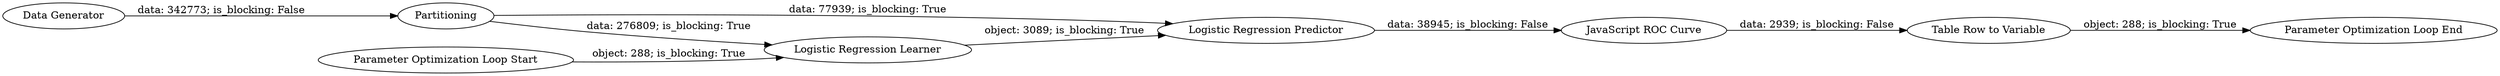 digraph {
	"-6381799148492342474_327" [label="Logistic Regression Learner"]
	"-6381799148492342474_324" [label="Parameter Optimization Loop Start"]
	"-6381799148492342474_337" [label="Table Row to Variable"]
	"-6381799148492342474_335" [label="JavaScript ROC Curve"]
	"-6381799148492342474_330" [label=Partitioning]
	"-6381799148492342474_334" [label="Logistic Regression Predictor"]
	"-6381799148492342474_332" [label="Data Generator"]
	"-6381799148492342474_325" [label="Parameter Optimization Loop End"]
	"-6381799148492342474_335" -> "-6381799148492342474_337" [label="data: 2939; is_blocking: False"]
	"-6381799148492342474_327" -> "-6381799148492342474_334" [label="object: 3089; is_blocking: True"]
	"-6381799148492342474_324" -> "-6381799148492342474_327" [label="object: 288; is_blocking: True"]
	"-6381799148492342474_337" -> "-6381799148492342474_325" [label="object: 288; is_blocking: True"]
	"-6381799148492342474_330" -> "-6381799148492342474_334" [label="data: 77939; is_blocking: True"]
	"-6381799148492342474_330" -> "-6381799148492342474_327" [label="data: 276809; is_blocking: True"]
	"-6381799148492342474_332" -> "-6381799148492342474_330" [label="data: 342773; is_blocking: False"]
	"-6381799148492342474_334" -> "-6381799148492342474_335" [label="data: 38945; is_blocking: False"]
	rankdir=LR
}
